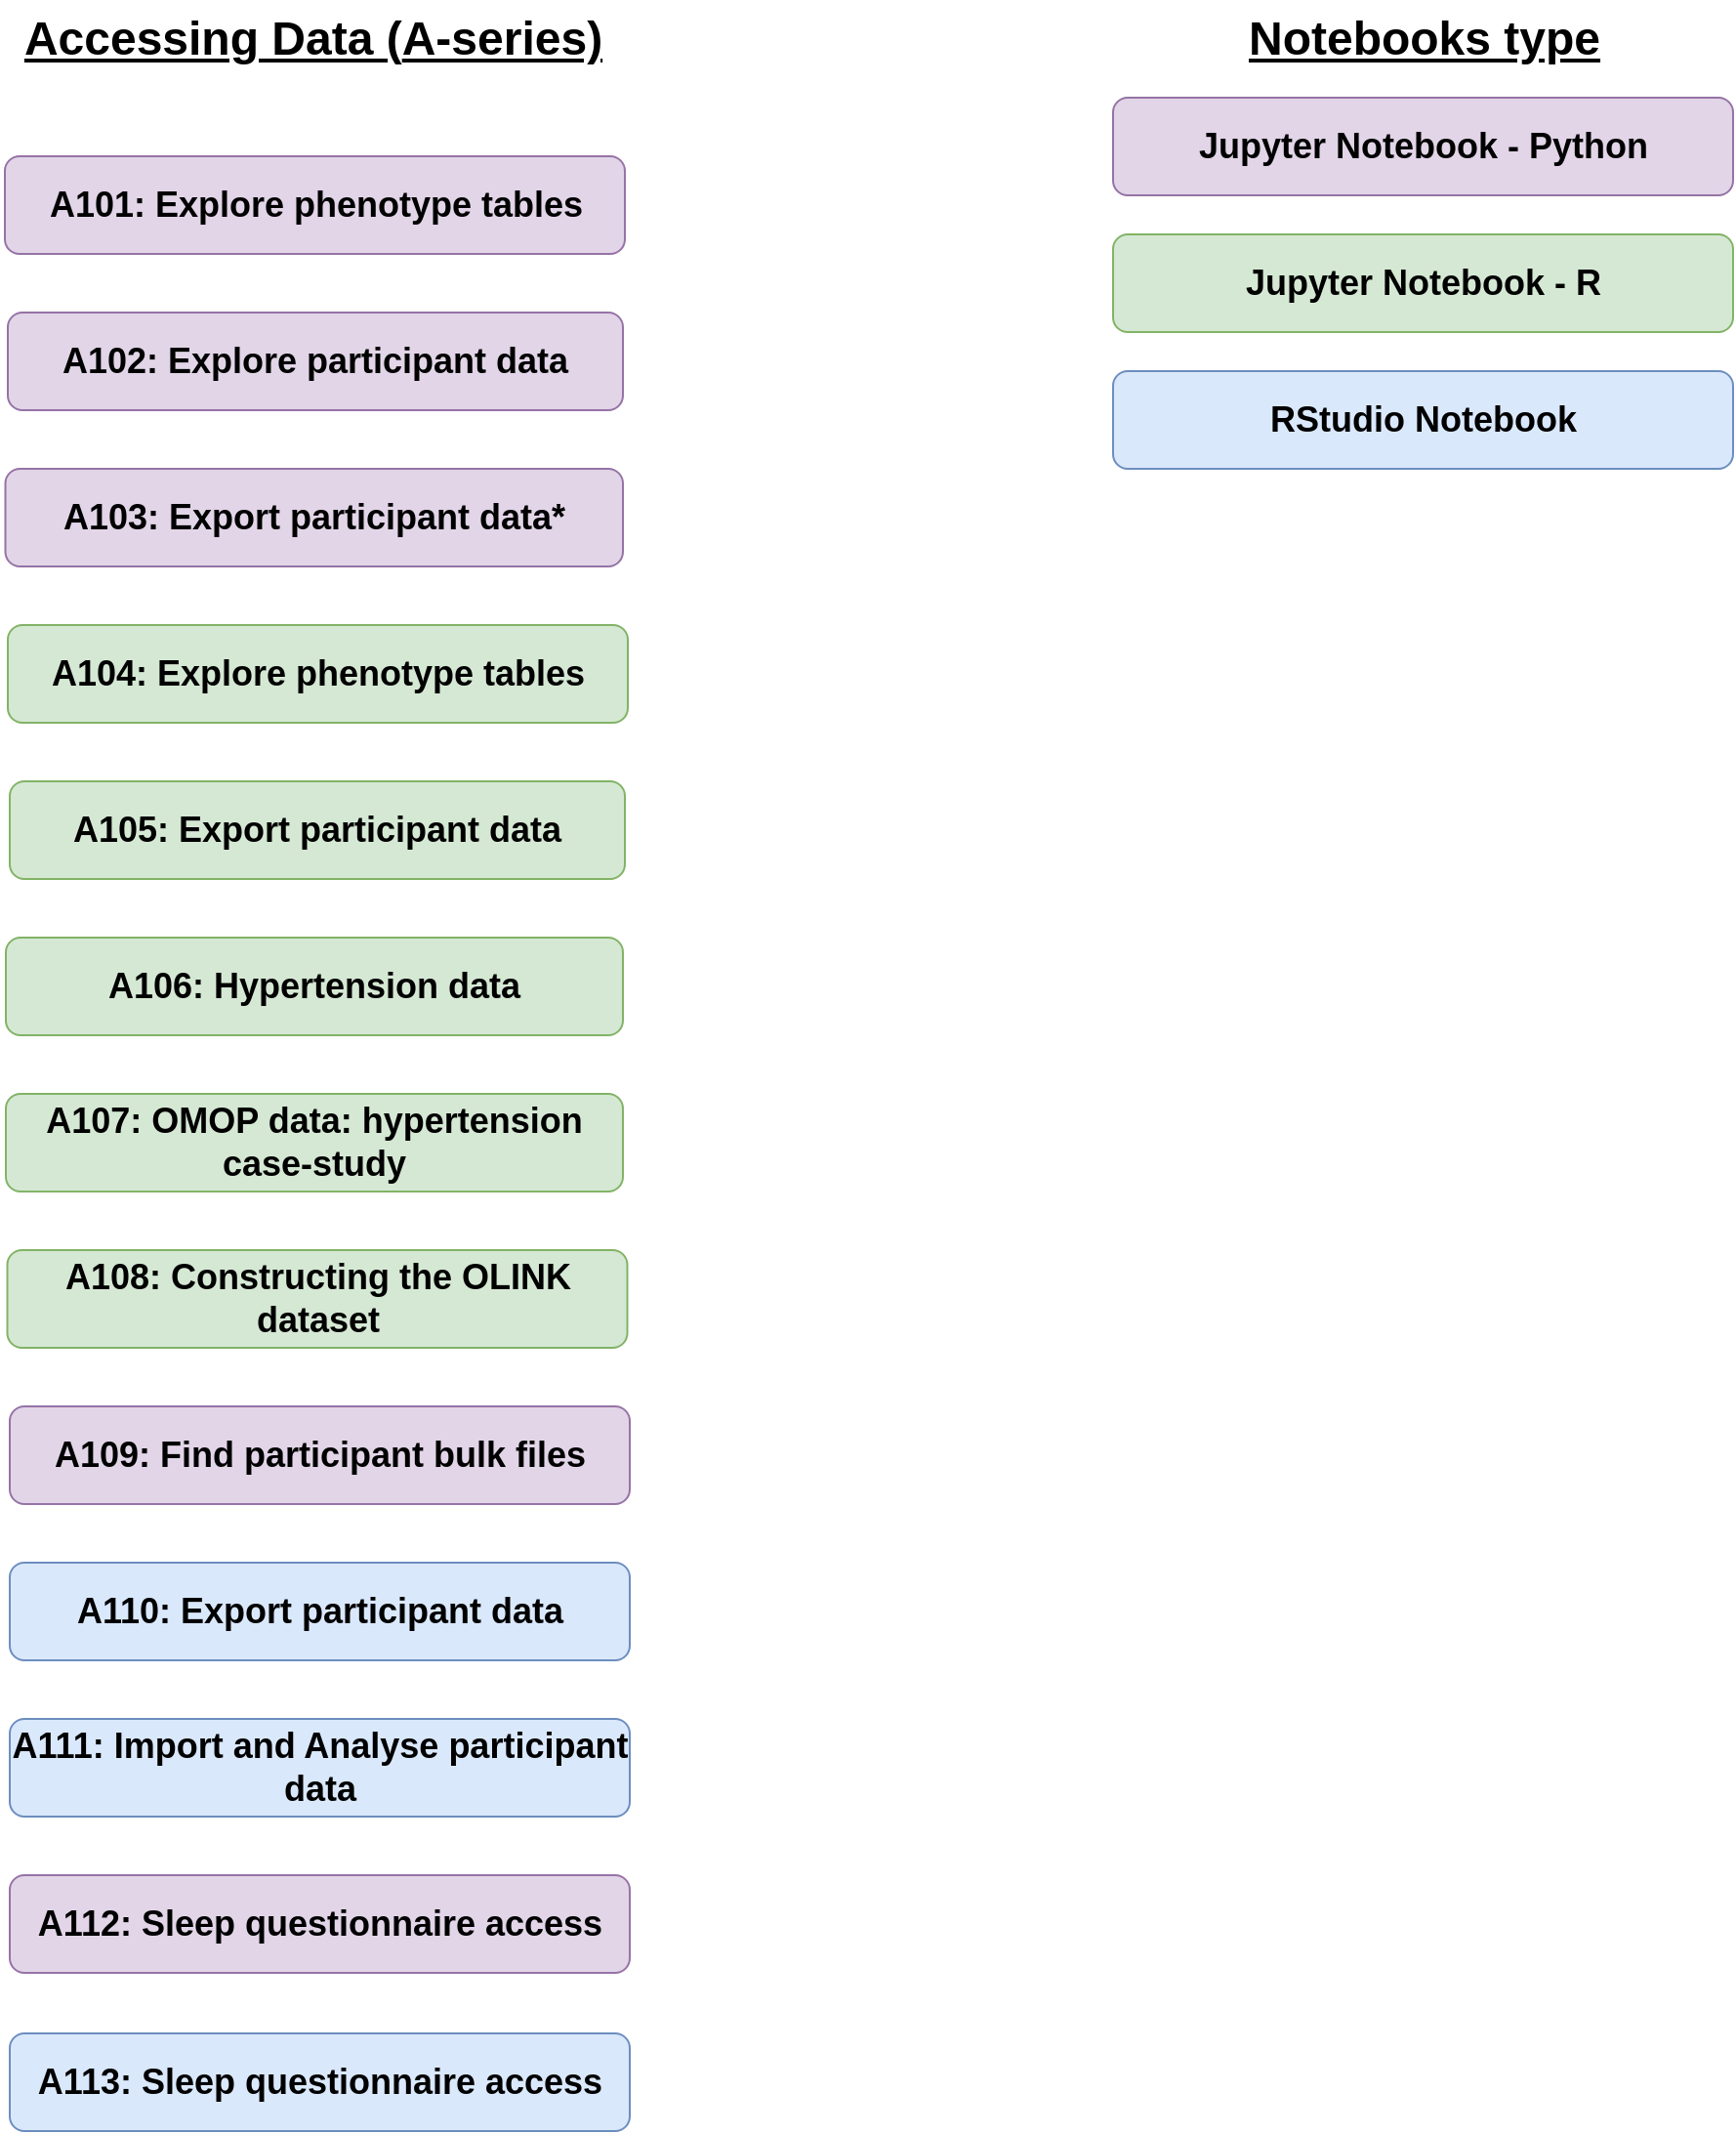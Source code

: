 <mxfile version="27.0.5">
  <diagram id="C5RBs43oDa-KdzZeNtuy" name="Page-1">
    <mxGraphModel dx="2084" dy="1262" grid="1" gridSize="10" guides="1" tooltips="1" connect="1" arrows="1" fold="1" page="1" pageScale="1" pageWidth="1169" pageHeight="827" math="0" shadow="0">
      <root>
        <mxCell id="WIyWlLk6GJQsqaUBKTNV-0" />
        <mxCell id="WIyWlLk6GJQsqaUBKTNV-1" parent="WIyWlLk6GJQsqaUBKTNV-0" />
        <mxCell id="utWPcHmu2K7LS_2S_HRB-1" value="&lt;font style=&quot;font-size: 24px;&quot;&gt;&lt;b style=&quot;&quot;&gt;&lt;u style=&quot;&quot;&gt;&lt;font style=&quot;font-size: 24px;&quot;&gt;Accessing Data (&lt;/font&gt;&lt;/u&gt;&lt;/b&gt;&lt;b style=&quot;background-color: initial;&quot;&gt;&lt;u style=&quot;&quot;&gt;A-series)&lt;/u&gt;&lt;/b&gt;&lt;/font&gt;" style="text;html=1;align=center;verticalAlign=middle;resizable=0;points=[];autosize=1;strokeColor=none;fillColor=none;fontSize=14;" parent="WIyWlLk6GJQsqaUBKTNV-1" vertex="1">
          <mxGeometry x="80" y="200" width="320" height="40" as="geometry" />
        </mxCell>
        <mxCell id="qkU0JbKQ6EuipafsIjLe-33" value="&lt;p data-pm-slice=&quot;1 1 [&amp;quot;body&amp;quot;,null]&quot;&gt;&lt;font size=&quot;1&quot; style=&quot;&quot; color=&quot;#000000&quot;&gt;&lt;b style=&quot;font-size: 18px;&quot;&gt;A101: Explore phenotype tables&lt;/b&gt;&lt;/font&gt;&lt;/p&gt;" style="whiteSpace=wrap;html=1;fillColor=#e1d5e7;strokeColor=#9673a6;rounded=1;" parent="WIyWlLk6GJQsqaUBKTNV-1" vertex="1">
          <mxGeometry x="82.5" y="280" width="317.5" height="50" as="geometry" />
        </mxCell>
        <mxCell id="qkU0JbKQ6EuipafsIjLe-34" value="&lt;p data-pm-slice=&quot;1 1 [&amp;quot;body&amp;quot;,null]&quot;&gt;&lt;b&gt;&lt;font style=&quot;font-size: 18px;&quot; color=&quot;#000000&quot;&gt;A102: Explore participant data&lt;/font&gt;&lt;/b&gt;&lt;/p&gt;" style="whiteSpace=wrap;html=1;fillColor=#e1d5e7;strokeColor=#9673a6;rounded=1;" parent="WIyWlLk6GJQsqaUBKTNV-1" vertex="1">
          <mxGeometry x="84" y="360" width="315" height="50" as="geometry" />
        </mxCell>
        <mxCell id="qkU0JbKQ6EuipafsIjLe-35" value="&lt;p data-pm-slice=&quot;1 1 [&amp;quot;body&amp;quot;,null]&quot;&gt;&lt;b&gt;&lt;font style=&quot;font-size: 18px;&quot; color=&quot;#000000&quot;&gt;A103: Export participant data*&lt;/font&gt;&lt;/b&gt;&lt;/p&gt;" style="whiteSpace=wrap;html=1;fillColor=#e1d5e7;strokeColor=#9673a6;rounded=1;" parent="WIyWlLk6GJQsqaUBKTNV-1" vertex="1">
          <mxGeometry x="82.75" y="440" width="316.25" height="50" as="geometry" />
        </mxCell>
        <mxCell id="qkU0JbKQ6EuipafsIjLe-36" value="&lt;p data-pm-slice=&quot;1 1 [&amp;quot;body&amp;quot;,null]&quot;&gt;&lt;b&gt;&lt;font style=&quot;font-size: 18px;&quot; color=&quot;#000000&quot;&gt;A104: Explore phenotype tables&lt;/font&gt;&lt;/b&gt;&lt;/p&gt;" style="whiteSpace=wrap;html=1;fillColor=#d5e8d4;strokeColor=#82b366;rounded=1;" parent="WIyWlLk6GJQsqaUBKTNV-1" vertex="1">
          <mxGeometry x="84" y="520" width="317.5" height="50" as="geometry" />
        </mxCell>
        <mxCell id="qkU0JbKQ6EuipafsIjLe-37" value="&lt;p data-pm-slice=&quot;1 1 [&amp;quot;body&amp;quot;,null]&quot;&gt;&lt;b&gt;&lt;font style=&quot;font-size: 18px;&quot; color=&quot;#000000&quot;&gt;A105: Export participant data&lt;/font&gt;&lt;/b&gt;&lt;/p&gt;" style="whiteSpace=wrap;html=1;fillColor=#d5e8d4;strokeColor=#82b366;rounded=1;" parent="WIyWlLk6GJQsqaUBKTNV-1" vertex="1">
          <mxGeometry x="85" y="600" width="315" height="50" as="geometry" />
        </mxCell>
        <mxCell id="-CC2sMJTHef0MXigFTxT-0" value="&lt;p style=&quot;font-size: 18px;&quot; data-pm-slice=&quot;1 1 [&amp;quot;body&amp;quot;,null]&quot;&gt;&lt;b&gt;&lt;font style=&quot;font-size: 18px;&quot; color=&quot;#000000&quot;&gt;A107: &lt;/font&gt;&lt;span style=&quot;background-color: initial;&quot;&gt;OMOP data: hypertension case-study&lt;/span&gt;&lt;/b&gt;&lt;/p&gt;" style="whiteSpace=wrap;html=1;fillColor=#d5e8d4;strokeColor=#82b366;rounded=1;" parent="WIyWlLk6GJQsqaUBKTNV-1" vertex="1">
          <mxGeometry x="83" y="760" width="316" height="50" as="geometry" />
        </mxCell>
        <mxCell id="cBM6i3Q44ZDb_svsSfaw-12" value="&lt;p data-pm-slice=&quot;1 1 [&amp;quot;body&amp;quot;,null]&quot;&gt;&lt;b&gt;&lt;font style=&quot;font-size: 18px;&quot; color=&quot;#000000&quot;&gt;A106: Hypertension data&lt;/font&gt;&lt;/b&gt;&lt;/p&gt;" style="whiteSpace=wrap;html=1;fillColor=#d5e8d4;strokeColor=#82b366;rounded=1;" parent="WIyWlLk6GJQsqaUBKTNV-1" vertex="1">
          <mxGeometry x="83" y="680" width="316" height="50" as="geometry" />
        </mxCell>
        <mxCell id="cBM6i3Q44ZDb_svsSfaw-13" value="&lt;p style=&quot;&quot; data-pm-slice=&quot;1 1 [&amp;quot;body&amp;quot;,null]&quot;&gt;&lt;b style=&quot;&quot;&gt;&lt;font style=&quot;font-size: 18px;&quot; color=&quot;#000000&quot;&gt;A108: Constructing the OLINK dataset&lt;/font&gt;&lt;/b&gt;&lt;/p&gt;" style="whiteSpace=wrap;html=1;fillColor=#d5e8d4;strokeColor=#82b366;rounded=1;" parent="WIyWlLk6GJQsqaUBKTNV-1" vertex="1">
          <mxGeometry x="83.75" y="840" width="317.5" height="50" as="geometry" />
        </mxCell>
        <mxCell id="drLCQwcifuYnmMI9fRuJ-3" value="&lt;p style=&quot;&quot; data-pm-slice=&quot;1 1 [&amp;quot;body&amp;quot;,null]&quot;&gt;&lt;b style=&quot;&quot;&gt;&lt;font style=&quot;font-size: 18px;&quot; color=&quot;#000000&quot;&gt;A109: Find participant bulk files&lt;/font&gt;&lt;/b&gt;&lt;/p&gt;" style="whiteSpace=wrap;html=1;fillColor=#e1d5e7;strokeColor=#9673a6;rounded=1;" parent="WIyWlLk6GJQsqaUBKTNV-1" vertex="1">
          <mxGeometry x="85" y="920" width="317.5" height="50" as="geometry" />
        </mxCell>
        <mxCell id="drLCQwcifuYnmMI9fRuJ-4" value="&lt;p style=&quot;&quot; data-pm-slice=&quot;1 1 [&amp;quot;body&amp;quot;,null]&quot;&gt;&lt;b style=&quot;&quot;&gt;&lt;font style=&quot;font-size: 18px;&quot; color=&quot;#000000&quot;&gt;A110: Export participant data&lt;/font&gt;&lt;/b&gt;&lt;/p&gt;" style="whiteSpace=wrap;html=1;fillColor=#dae8fc;strokeColor=#6c8ebf;rounded=1;" parent="WIyWlLk6GJQsqaUBKTNV-1" vertex="1">
          <mxGeometry x="85" y="1000" width="317.5" height="50" as="geometry" />
        </mxCell>
        <mxCell id="drLCQwcifuYnmMI9fRuJ-5" value="&lt;p style=&quot;&quot; data-pm-slice=&quot;1 1 [&amp;quot;body&amp;quot;,null]&quot;&gt;&lt;b style=&quot;&quot;&gt;&lt;font style=&quot;font-size: 18px;&quot; color=&quot;#000000&quot;&gt;A111: Import and Analyse participant data&lt;/font&gt;&lt;/b&gt;&lt;/p&gt;" style="whiteSpace=wrap;html=1;fillColor=#dae8fc;strokeColor=#6c8ebf;rounded=1;" parent="WIyWlLk6GJQsqaUBKTNV-1" vertex="1">
          <mxGeometry x="85" y="1080" width="317.5" height="50" as="geometry" />
        </mxCell>
        <mxCell id="drLCQwcifuYnmMI9fRuJ-0" value="&lt;p data-pm-slice=&quot;1 1 [&amp;quot;body&amp;quot;,null]&quot;&gt;&lt;font size=&quot;1&quot; style=&quot;&quot; color=&quot;#000000&quot;&gt;&lt;b style=&quot;font-size: 18px;&quot;&gt;Jupyter Notebook - Python&lt;/b&gt;&lt;/font&gt;&lt;/p&gt;" style="whiteSpace=wrap;html=1;fillColor=#e1d5e7;strokeColor=#9673a6;rounded=1;shadow=0;" parent="WIyWlLk6GJQsqaUBKTNV-1" vertex="1">
          <mxGeometry x="650" y="250" width="317.5" height="50" as="geometry" />
        </mxCell>
        <mxCell id="drLCQwcifuYnmMI9fRuJ-1" value="&lt;p data-pm-slice=&quot;1 1 [&amp;quot;body&amp;quot;,null]&quot;&gt;&lt;font size=&quot;1&quot; style=&quot;&quot; color=&quot;#000000&quot;&gt;&lt;b style=&quot;font-size: 18px;&quot;&gt;Jupyter Notebook - R&lt;/b&gt;&lt;/font&gt;&lt;/p&gt;" style="whiteSpace=wrap;html=1;fillColor=#d5e8d4;strokeColor=#82b366;rounded=1;shadow=0;" parent="WIyWlLk6GJQsqaUBKTNV-1" vertex="1">
          <mxGeometry x="650" y="320" width="317.5" height="50" as="geometry" />
        </mxCell>
        <mxCell id="drLCQwcifuYnmMI9fRuJ-2" value="&lt;p data-pm-slice=&quot;1 1 [&amp;quot;body&amp;quot;,null]&quot;&gt;&lt;span style=&quot;font-size: 18px;&quot;&gt;&lt;b&gt;RStudio Notebook&lt;/b&gt;&lt;/span&gt;&lt;/p&gt;" style="whiteSpace=wrap;html=1;fillColor=#dae8fc;strokeColor=#6c8ebf;rounded=1;shadow=0;" parent="WIyWlLk6GJQsqaUBKTNV-1" vertex="1">
          <mxGeometry x="650" y="390" width="317.5" height="50" as="geometry" />
        </mxCell>
        <mxCell id="drLCQwcifuYnmMI9fRuJ-6" value="&lt;span style=&quot;font-size: 24px;&quot;&gt;&lt;b&gt;&lt;u&gt;Notebooks type&lt;/u&gt;&lt;/b&gt;&lt;/span&gt;" style="text;html=1;align=center;verticalAlign=middle;resizable=0;points=[];autosize=1;strokeColor=none;fillColor=none;fontSize=14;" parent="WIyWlLk6GJQsqaUBKTNV-1" vertex="1">
          <mxGeometry x="708.75" y="200" width="200" height="40" as="geometry" />
        </mxCell>
        <mxCell id="apwKdgt0WQenaczrlZ3U-0" value="&lt;p style=&quot;&quot; data-pm-slice=&quot;1 1 [&amp;quot;body&amp;quot;,null]&quot;&gt;&lt;b style=&quot;&quot;&gt;&lt;font style=&quot;font-size: 18px;&quot; color=&quot;#000000&quot;&gt;A112: Sleep questionnaire access&lt;/font&gt;&lt;/b&gt;&lt;/p&gt;" style="whiteSpace=wrap;html=1;fillColor=#E1D5E7;strokeColor=#9673A6;rounded=1;gradientColor=none;" parent="WIyWlLk6GJQsqaUBKTNV-1" vertex="1">
          <mxGeometry x="85" y="1160" width="317.5" height="50" as="geometry" />
        </mxCell>
        <mxCell id="apwKdgt0WQenaczrlZ3U-2" value="&lt;p style=&quot;&quot; data-pm-slice=&quot;1 1 [&amp;quot;body&amp;quot;,null]&quot;&gt;&lt;b&gt;&lt;font style=&quot;font-size: 18px;&quot;&gt;A113: Sleep questionnaire access&lt;/font&gt;&lt;/b&gt;&lt;/p&gt;" style="whiteSpace=wrap;html=1;fillColor=#dae8fc;strokeColor=#6c8ebf;rounded=1;" parent="WIyWlLk6GJQsqaUBKTNV-1" vertex="1">
          <mxGeometry x="85" y="1241" width="317.5" height="50" as="geometry" />
        </mxCell>
      </root>
    </mxGraphModel>
  </diagram>
</mxfile>
